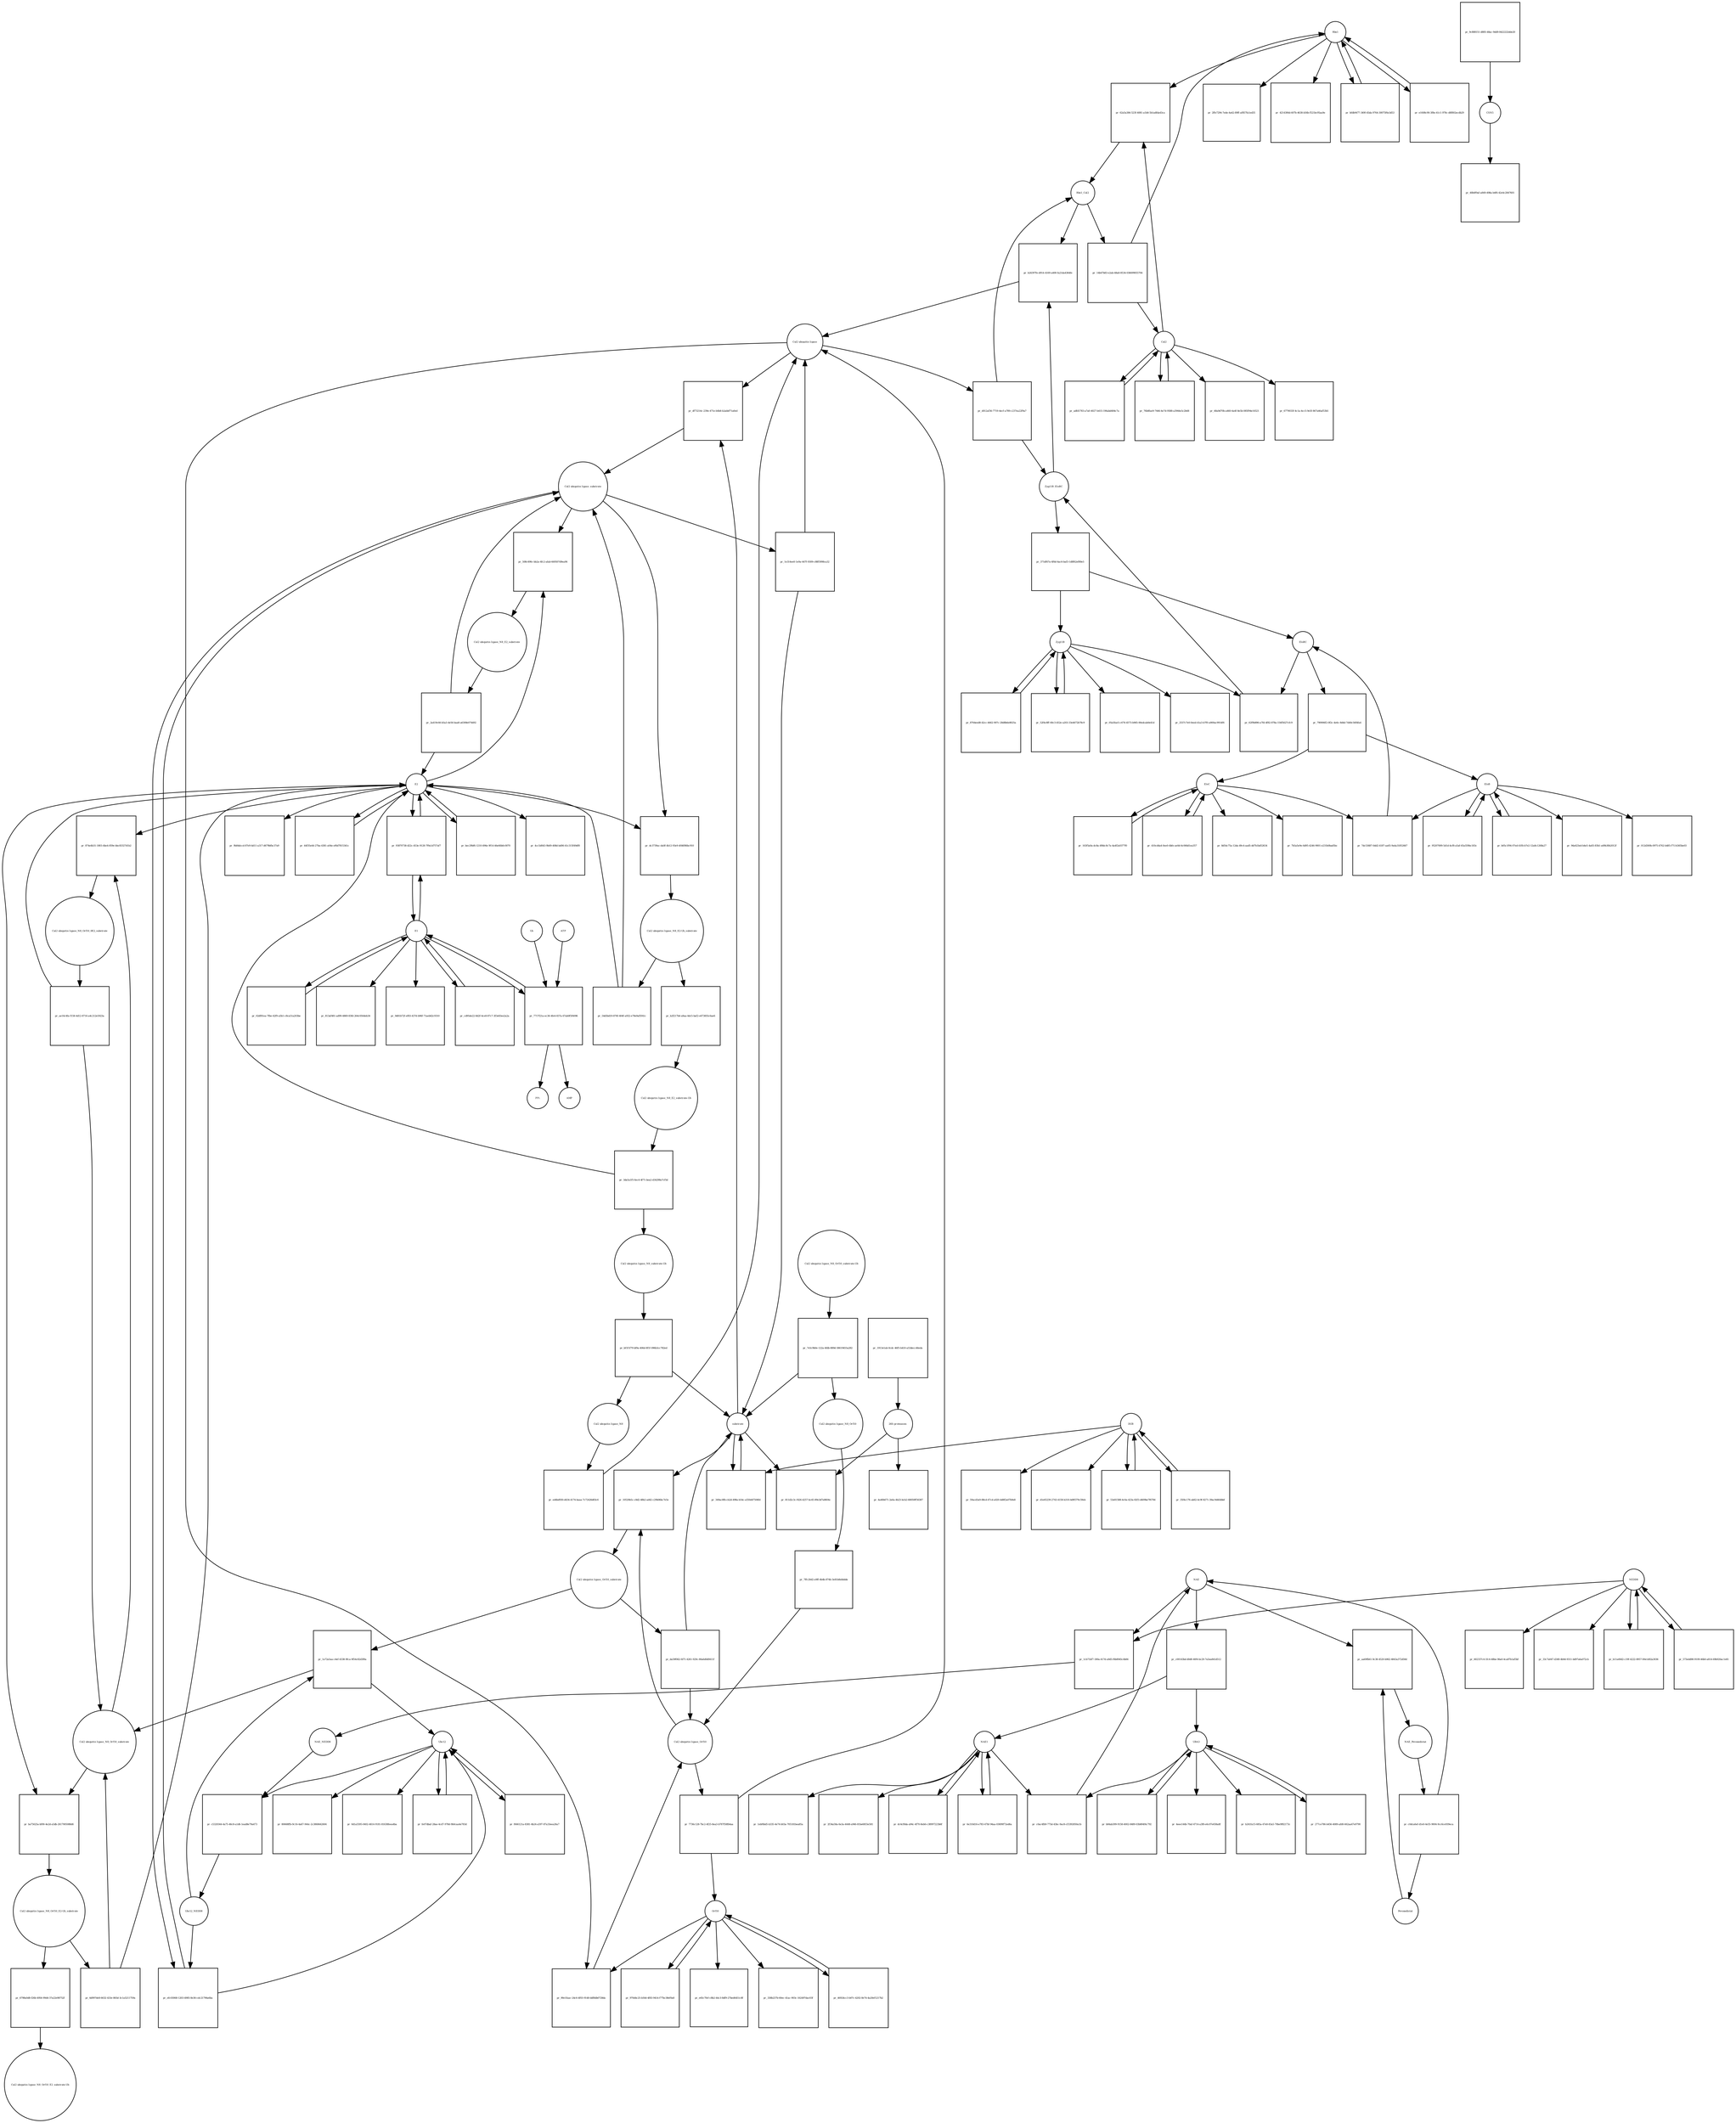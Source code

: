 strict digraph  {
Rbx1 [annotation="", bipartite=0, cls=macromolecule, fontsize=4, label=Rbx1, shape=circle];
"pr_62a5a384-523f-4081-a1b8-5b1adfda43ca" [annotation="", bipartite=1, cls=process, fontsize=4, label="pr_62a5a384-523f-4081-a1b8-5b1adfda43ca", shape=square];
Cul2 [annotation="", bipartite=0, cls=macromolecule, fontsize=4, label=Cul2, shape=circle];
Rbx1_Cul2 [annotation="", bipartite=0, cls=complex, fontsize=4, label=Rbx1_Cul2, shape=circle];
"Cul2 ubiquitin ligase_N8_Orf10_substrate" [annotation="", bipartite=0, cls=complex, fontsize=4, label="Cul2 ubiquitin ligase_N8_Orf10_substrate", shape=circle];
"pr_874e4b31-1803-4be4-859e-bbc83327d1b2" [annotation="", bipartite=1, cls=process, fontsize=4, label="pr_874e4b31-1803-4be4-859e-bbc83327d1b2", shape=square];
E2 [annotation="", bipartite=0, cls=macromolecule, fontsize=4, label=E2, shape=circle];
"Cul2 ubiquitin ligase_N8_Orf10_0E2_substrate" [annotation="", bipartite=0, cls=complex, fontsize=4, label="Cul2 ubiquitin ligase_N8_Orf10_0E2_substrate", shape=circle];
"Cul2 ubiquitin ligase_substrate" [annotation="", bipartite=0, cls=complex, fontsize=4, label="Cul2 ubiquitin ligase_substrate", shape=circle];
"pr_508c490c-bb2a-4fc2-afab-669507d9ea96" [annotation="", bipartite=1, cls=process, fontsize=4, label="pr_508c490c-bb2a-4fc2-afab-669507d9ea96", shape=square];
"Cul2 ubiquitin ligase_N8_E2_substrate" [annotation="", bipartite=0, cls=complex, fontsize=4, label="Cul2 ubiquitin ligase_N8_E2_substrate", shape=circle];
"Cul2 ubiquitin ligase_Orf10" [annotation="", bipartite=0, cls=complex, fontsize=4, label="Cul2 ubiquitin ligase_Orf10", shape=circle];
"pr_10520b5c-c8d2-48b2-ad42-c29b06bc7e5e" [annotation="", bipartite=1, cls=process, fontsize=4, label="pr_10520b5c-c8d2-48b2-ad42-c29b06bc7e5e", shape=square];
substrate [annotation="", bipartite=0, cls=macromolecule, fontsize=4, label=substrate, shape=circle];
"Cul2 ubiquitin ligase_Orf10_substrate" [annotation="", bipartite=0, cls=complex, fontsize=4, label="Cul2 ubiquitin ligase_Orf10_substrate", shape=circle];
"pr_1a72a5aa-c4ef-4338-9fca-9f54c82d3f8a" [annotation="", bipartite=1, cls=process, fontsize=4, label="pr_1a72a5aa-c4ef-4338-9fca-9f54c82d3f8a", shape=square];
Ubc12_NEDD8 [annotation="", bipartite=0, cls=complex, fontsize=4, label=Ubc12_NEDD8, shape=circle];
Ubc12 [annotation="", bipartite=0, cls=macromolecule, fontsize=4, label=Ubc12, shape=circle];
"pr_df73214c-239e-471e-b4b8-b2abbf71a0ed" [annotation="", bipartite=1, cls=process, fontsize=4, label="pr_df73214c-239e-471e-b4b8-b2abbf71a0ed", shape=square];
"Cul2 ubiquitin ligase" [annotation="", bipartite=0, cls=complex, fontsize=4, label="Cul2 ubiquitin ligase", shape=circle];
"pr_efc03068-1203-4985-8e36-cdc21796a6ba" [annotation="", bipartite=1, cls=process, fontsize=4, label="pr_efc03068-1203-4985-8e36-cdc21796a6ba", shape=square];
EloB [annotation="", bipartite=0, cls=macromolecule, fontsize=4, label=EloB, shape=circle];
"pr_7dc53687-0dd2-4187-aa65-9a4a31852667" [annotation="", bipartite=1, cls=process, fontsize=4, label="pr_7dc53687-0dd2-4187-aa65-9a4a31852667", shape=square];
EloC [annotation="", bipartite=0, cls=macromolecule, fontsize=4, label=EloC, shape=circle];
EloBC [annotation="", bipartite=0, cls=complex, fontsize=4, label=EloBC, shape=circle];
"pr_62f9b896-a7fd-4f82-878a-156f5627cfc9" [annotation="", bipartite=1, cls=process, fontsize=4, label="pr_62f9b896-a7fd-4f82-878a-156f5627cfc9", shape=square];
Zyg11B [annotation="", bipartite=0, cls=macromolecule, fontsize=4, label=Zyg11B, shape=circle];
Zyg11B_EloBC [annotation="", bipartite=0, cls=complex, fontsize=4, label=Zyg11B_EloBC, shape=circle];
"pr_b24397fe-d914-4169-a400-fa21da4364fe" [annotation="", bipartite=1, cls=process, fontsize=4, label="pr_b24397fe-d914-4169-a400-fa21da4364fe", shape=square];
NAE1 [annotation="", bipartite=0, cls=macromolecule, fontsize=4, label=NAE1, shape=circle];
"pr_c0ac4fb9-775d-43bc-9ac8-cf3392850a1b" [annotation="", bipartite=1, cls=process, fontsize=4, label="pr_c0ac4fb9-775d-43bc-9ac8-cf3392850a1b", shape=square];
UBA3 [annotation="", bipartite=0, cls=macromolecule, fontsize=4, label=UBA3, shape=circle];
NAE [annotation="", bipartite=0, cls=complex, fontsize=4, label=NAE, shape=circle];
"pr_aa69fb61-9c38-4520-b962-4843a372d58d" [annotation="", bipartite=1, cls=process, fontsize=4, label="pr_aa69fb61-9c38-4520-b962-4843a372d58d", shape=square];
Pevonedistat [annotation="", bipartite=0, cls="simple chemical", fontsize=4, label=Pevonedistat, shape=circle];
NAE_Pevonedistat [annotation="", bipartite=0, cls=complex, fontsize=4, label=NAE_Pevonedistat, shape=circle];
NEDD8 [annotation="", bipartite=0, cls=macromolecule, fontsize=4, label=NEDD8, shape=circle];
"pr_1cb71bf7-180a-417d-a9d5-f6b8945c4b84" [annotation="", bipartite=1, cls=process, fontsize=4, label="pr_1cb71bf7-180a-417d-a9d5-f6b8945c4b84", shape=square];
NAE_NEDD8 [annotation="", bipartite=0, cls=complex, fontsize=4, label=NAE_NEDD8, shape=circle];
"pr_90e1faac-24c6-4f03-9148-ddf8db0728da" [annotation="", bipartite=1, cls=process, fontsize=4, label="pr_90e1faac-24c6-4f03-9148-ddf8db0728da", shape=square];
Orf10 [annotation="", bipartite=0, cls=macromolecule, fontsize=4, label=Orf10, shape=circle];
"pr_c5320344-4a75-46c8-a1d6-1ead8e79a473" [annotation="", bipartite=1, cls=process, fontsize=4, label="pr_c5320344-4a75-46c8-a1d6-1ead8e79a473", shape=square];
"26S-proteasom" [annotation="", bipartite=0, cls=complex, fontsize=4, label="26S-proteasom", shape=circle];
"pr_4a40b671-2a6a-4b23-bcb2-68050ff56387" [annotation="", bipartite=1, cls=process, fontsize=4, label="pr_4a40b671-2a6a-4b23-bcb2-68050ff56387", shape=square];
CSN5 [annotation="", bipartite=0, cls=complex, fontsize=4, label=CSN5, shape=circle];
"pr_48b0f9af-a849-498a-b4f6-42e4c2847601" [annotation="", bipartite=1, cls=process, fontsize=4, label="pr_48b0f9af-a849-498a-b4f6-42e4c2847601", shape=square];
"pr_48a9d70b-a460-4a4f-8e5b-085f94e16521" [annotation="", bipartite=1, cls=process, fontsize=4, label="pr_48a9d70b-a460-4a4f-8e5b-085f94e16521", shape=square];
"pr_6779033f-4c1a-4cc5-9e5f-867a46af53b5" [annotation="", bipartite=1, cls=process, fontsize=4, label="pr_6779033f-4c1a-4cc5-9e5f-867a46af53b5", shape=square];
DUB [annotation="", bipartite=0, cls=macromolecule, fontsize=4, label=DUB, shape=circle];
"pr_59acd3a9-88cd-47cd-a020-4d8f2a07b9e8" [annotation="", bipartite=1, cls=process, fontsize=4, label="pr_59acd3a9-88cd-47cd-a020-4d8f2a07b9e8", shape=square];
"pr_d1e65239-2743-4158-b310-4d9f379c59eb" [annotation="", bipartite=1, cls=process, fontsize=4, label="pr_d1e65239-2743-4158-b310-4d9f379c59eb", shape=square];
E1 [annotation="", bipartite=0, cls=macromolecule, fontsize=4, label=E1, shape=circle];
"pr_813af481-ad99-4869-83fd-264c050deb34" [annotation="", bipartite=1, cls=process, fontsize=4, label="pr_813af481-ad99-4869-83fd-264c050deb34", shape=square];
"pr_9d81b72f-ef83-437d-b96f-71aeb62c9310" [annotation="", bipartite=1, cls=process, fontsize=4, label="pr_9d81b72f-ef83-437d-b96f-71aeb62c9310", shape=square];
"pr_4cc5d043-9b69-408d-bd06-41c315f49df8" [annotation="", bipartite=1, cls=process, fontsize=4, label="pr_4cc5d043-9b69-408d-bd06-41c315f49df8", shape=square];
"pr_9b84dccd-87e9-4d11-a317-d679bfbc37a9" [annotation="", bipartite=1, cls=process, fontsize=4, label="pr_9b84dccd-87e9-4d11-a317-d679bfbc37a9", shape=square];
"pr_94a623ed-b4e5-4a83-83b1-a49b30b2012f" [annotation="", bipartite=1, cls=process, fontsize=4, label="pr_94a623ed-b4e5-4a83-83b1-a49b30b2012f", shape=square];
"pr_012d300b-0975-4762-b485-f7114365be03" [annotation="", bipartite=1, cls=process, fontsize=4, label="pr_012d300b-0975-4762-b485-f7114365be03", shape=square];
"pr_8d54c75a-12da-49c4-aad5-dd7b1bd52634" [annotation="", bipartite=1, cls=process, fontsize=4, label="pr_8d54c75a-12da-49c4-aad5-dd7b1bd52634", shape=square];
"pr_7b5a5e9e-6d95-4246-9001-e231b0bad5bc" [annotation="", bipartite=1, cls=process, fontsize=4, label="pr_7b5a5e9e-6d95-4246-9001-e231b0bad5bc", shape=square];
"pr_1ebf6bd5-b335-4e74-b03a-705181bea85a" [annotation="", bipartite=1, cls=process, fontsize=4, label="pr_1ebf6bd5-b335-4e74-b03a-705181bea85a", shape=square];
"pr_2f34a58a-6e3a-4448-a946-81be6855e581" [annotation="", bipartite=1, cls=process, fontsize=4, label="pr_2f34a58a-6e3a-4448-a946-81be6855e581", shape=square];
"pr_602337c4-1fc4-48be-96a0-4ca87b1af5bf" [annotation="", bipartite=1, cls=process, fontsize=4, label="pr_602337c4-1fc4-48be-96a0-4ca87b1af5bf", shape=square];
"pr_33c7a047-d349-4b9d-9311-bd97a6a072cb" [annotation="", bipartite=1, cls=process, fontsize=4, label="pr_33c7a047-d349-4b9d-9311-bd97a6a072cb", shape=square];
"pr_e65c7fef-c8b2-44c3-8df9-27bed6451c8f" [annotation="", bipartite=1, cls=process, fontsize=4, label="pr_e65c7fef-c8b2-44c3-8df9-27bed6451c8f", shape=square];
"pr_338b237b-60ec-41ac-903c-162497dac03f" [annotation="", bipartite=1, cls=process, fontsize=4, label="pr_338b237b-60ec-41ac-903c-162497dac03f", shape=square];
"pr_2ffe7294-7ede-4a42-89ff-af857fa1ed35" [annotation="", bipartite=1, cls=process, fontsize=4, label="pr_2ffe7294-7ede-4a42-89ff-af857fa1ed35", shape=square];
"pr_4214306d-607b-4638-b56b-f521bc95aa9e" [annotation="", bipartite=1, cls=process, fontsize=4, label="pr_4214306d-607b-4638-b56b-f521bc95aa9e", shape=square];
"pr_4eee144b-70af-4714-a3f8-e6c07e658a8f" [annotation="", bipartite=1, cls=process, fontsize=4, label="pr_4eee144b-70af-4714-a3f8-e6c07e658a8f", shape=square];
"pr_b241fa15-685a-47e8-83a5-70be9f82173c" [annotation="", bipartite=1, cls=process, fontsize=4, label="pr_b241fa15-685a-47e8-83a5-70be9f82173c", shape=square];
"pr_80668ffb-9c16-4a67-944c-2c3868442604" [annotation="", bipartite=1, cls=process, fontsize=4, label="pr_80668ffb-9c16-4a67-944c-2c3868442604", shape=square];
"pr_0d1a5595-0402-4614-9181-81638feea4ba" [annotation="", bipartite=1, cls=process, fontsize=4, label="pr_0d1a5595-0402-4614-9181-81638feea4ba", shape=square];
"pr_05a5fae5-c674-4573-b965-00edcab0e41d" [annotation="", bipartite=1, cls=process, fontsize=4, label="pr_05a5fae5-c674-4573-b965-00edcab0e41d", shape=square];
"pr_2537c7e0-0eed-41a3-b7f0-a900ac9914f6" [annotation="", bipartite=1, cls=process, fontsize=4, label="pr_2537c7e0-0eed-41a3-b7f0-a900ac9914f6", shape=square];
"pr_811d2c3c-f426-4257-bc45-89e3d7a8604c" [annotation="", bipartite=1, cls=process, fontsize=4, label="pr_811d2c3c-f426-4257-bc45-89e3d7a8604c", shape=square];
"Cul2 ubiquitin ligase_N8_Orf10_E2-Ub_substrate" [annotation="", bipartite=0, cls=complex, fontsize=4, label="Cul2 ubiquitin ligase_N8_Orf10_E2-Ub_substrate", shape=circle];
"pr_6d997de8-6632-433e-865d-3c1a5211759a" [annotation="", bipartite=1, cls=process, fontsize=4, label="pr_6d997de8-6632-433e-865d-3c1a5211759a", shape=square];
"Cul2 ubiquitin ligase_N8_E2-Ub_substrate" [annotation="", bipartite=0, cls=complex, fontsize=4, label="Cul2 ubiquitin ligase_N8_E2-Ub_substrate", shape=circle];
"pr_54d5bd19-876f-404f-a932-e78e9af5f41c" [annotation="", bipartite=1, cls=process, fontsize=4, label="pr_54d5bd19-876f-404f-a932-e78e9af5f41c", shape=square];
"pr_349ac8fb-cb2d-498a-b54c-a550d47506fd" [annotation="", bipartite=1, cls=process, fontsize=4, label="pr_349ac8fb-cb2d-498a-b54c-a550d47506fd", shape=square];
"pr_14b47b83-e2ab-48a8-8534-036699055704" [annotation="", bipartite=1, cls=process, fontsize=4, label="pr_14b47b83-e2ab-48a8-8534-036699055704", shape=square];
"pr_ae16c4fa-f158-4d12-8716-a4c212e5923a" [annotation="", bipartite=1, cls=process, fontsize=4, label="pr_ae16c4fa-f158-4d12-8716-a4c212e5923a", shape=square];
"pr_2a419c66-b5a3-4e56-baa8-a6308e074492" [annotation="", bipartite=1, cls=process, fontsize=4, label="pr_2a419c66-b5a3-4e56-baa8-a6308e074492", shape=square];
"Cul2 ubiquitin ligase_N8_E2_substrate-Ub" [annotation="", bipartite=0, cls=complex, fontsize=4, label="Cul2 ubiquitin ligase_N8_E2_substrate-Ub", shape=circle];
"pr_3da5a1f5-6ec4-4f71-bea2-d34298a7cf5d" [annotation="", bipartite=1, cls=process, fontsize=4, label="pr_3da5a1f5-6ec4-4f71-bea2-d34298a7cf5d", shape=square];
"Cul2 ubiquitin ligase_N8_substrate-Ub" [annotation="", bipartite=0, cls=complex, fontsize=4, label="Cul2 ubiquitin ligase_N8_substrate-Ub", shape=circle];
"pr_d012af36-7719-4ecf-a789-c237ea22f9a7" [annotation="", bipartite=1, cls=process, fontsize=4, label="pr_d012af36-7719-4ecf-a789-c237ea22f9a7", shape=square];
"Cul2 ubiquitin ligase_N8" [annotation="", bipartite=0, cls=complex, fontsize=4, label="Cul2 ubiquitin ligase_N8", shape=circle];
"pr_ed4bd930-d434-4174-baaa-7c72426d83c6" [annotation="", bipartite=1, cls=process, fontsize=4, label="pr_ed4bd930-d434-4174-baaa-7c72426d83c6", shape=square];
"pr_7736c128-7bc2-4f25-8ea3-b787f58fb4aa" [annotation="", bipartite=1, cls=process, fontsize=4, label="pr_7736c128-7bc2-4f25-8ea3-b787f58fb4aa", shape=square];
"Cul2 ubiquitin ligase_N8_Orf10" [annotation="", bipartite=0, cls=complex, fontsize=4, label="Cul2 ubiquitin ligase_N8_Orf10", shape=circle];
"pr_7ffc20d2-e9ff-4b4b-874b-3e81b8ebbdde" [annotation="", bipartite=1, cls=process, fontsize=4, label="pr_7ffc20d2-e9ff-4b4b-874b-3e81b8ebbdde", shape=square];
"pr_da59f062-fd71-4261-929c-80a6d0d9411f" [annotation="", bipartite=1, cls=process, fontsize=4, label="pr_da59f062-fd71-4261-929c-80a6d0d9411f", shape=square];
"Cul2 ubiquitin ligase_N8_Orf10_substrate-Ub" [annotation="", bipartite=0, cls=complex, fontsize=4, label="Cul2 ubiquitin ligase_N8_Orf10_substrate-Ub", shape=circle];
"pr_7e5c9b0e-122a-4fdb-889d-58619455a282" [annotation="", bipartite=1, cls=process, fontsize=4, label="pr_7e5c9b0e-122a-4fdb-889d-58619455a282", shape=square];
"pr_1e314ee0-1e9a-447f-9309-c88f5998ca32" [annotation="", bipartite=1, cls=process, fontsize=4, label="pr_1e314ee0-1e9a-447f-9309-c88f5998ca32", shape=square];
"pr_bf1f1f79-bf9a-406d-8f1f-096b3cc782ed" [annotation="", bipartite=1, cls=process, fontsize=4, label="pr_bf1f1f79-bf9a-406d-8f1f-096b3cc782ed", shape=square];
"pr_790906f2-0f2c-4e6c-8d4d-7d40c56f4fa4" [annotation="", bipartite=1, cls=process, fontsize=4, label="pr_790906f2-0f2c-4e6c-8d4d-7d40c56f4fa4", shape=square];
"pr_371df67a-4f6d-4ac6-baf3-1d8f62ef80e5" [annotation="", bipartite=1, cls=process, fontsize=4, label="pr_371df67a-4f6d-4ac6-baf3-1d8f62ef80e5", shape=square];
"pr_c00143bd-d0d0-40f4-bc29-7a5ea841d512" [annotation="", bipartite=1, cls=process, fontsize=4, label="pr_c00143bd-d0d0-40f4-bc29-7a5ea841d512", shape=square];
"pr_c0dca6ef-d1e0-4e55-9004-9cc6ce939eca" [annotation="", bipartite=1, cls=process, fontsize=4, label="pr_c0dca6ef-d1e0-4e55-9004-9cc6ce939eca", shape=square];
"pr_1913e1ab-0cdc-46f5-b410-a53decc46eda" [annotation="", bipartite=1, cls=process, fontsize=4, label="pr_1913e1ab-0cdc-46f5-b410-a53decc46eda", shape=square];
"pr_9c888151-d885-48ac-9dd9-8422222dde20" [annotation="", bipartite=1, cls=process, fontsize=4, label="pr_9c888151-d885-48ac-9dd9-8422222dde20", shape=square];
"pr_adfd1783-a7a0-4027-b415-196abd484c7a" [annotation="", bipartite=1, cls=process, fontsize=4, label="pr_adfd1783-a7a0-4027-b415-196abd484c7a", shape=square];
"pr_53e81588-4c6a-423a-82f3-d409be7f6784" [annotation="", bipartite=1, cls=process, fontsize=4, label="pr_53e81588-4c6a-423a-82f3-d409be7f6784", shape=square];
"pr_cd95de22-8d2f-4ce8-87c7-3f3e83ee2a2a" [annotation="", bipartite=1, cls=process, fontsize=4, label="pr_cd95de22-8d2f-4ce8-87c7-3f3e83ee2a2a", shape=square];
"pr_44f35e44-27ba-4381-a04e-ef6d7815341c" [annotation="", bipartite=1, cls=process, fontsize=4, label="pr_44f35e44-27ba-4381-a04e-ef6d7815341c", shape=square];
"pr_95207009-5d1d-4cf8-a5af-65a559bc183c" [annotation="", bipartite=1, cls=process, fontsize=4, label="pr_95207009-5d1d-4cf8-a5af-65a559bc183c", shape=square];
"pr_163f5a0a-dc8a-49bb-8c7a-4a4f2a0377f0" [annotation="", bipartite=1, cls=process, fontsize=4, label="pr_163f5a0a-dc8a-49bb-8c7a-4a4f2a0377f0", shape=square];
"pr_dc4cf8da-a94c-4f70-8eb6-c38997223b6f" [annotation="", bipartite=1, cls=process, fontsize=4, label="pr_dc4cf8da-a94c-4f70-8eb6-c38997223b6f", shape=square];
"pr_b11a49d2-c19f-4222-8957-00e1d02a3036" [annotation="", bipartite=1, cls=process, fontsize=4, label="pr_b11a49d2-c19f-4222-8957-00e1d02a3036", shape=square];
"pr_46924cc3-b07c-4202-8e74-4a20ef1217b2" [annotation="", bipartite=1, cls=process, fontsize=4, label="pr_46924cc3-b07c-4202-8e74-4a20ef1217b2", shape=square];
"pr_bfdb9477-349f-45da-9764-30075f6e3d53" [annotation="", bipartite=1, cls=process, fontsize=4, label="pr_bfdb9477-349f-45da-9764-30075f6e3d53", shape=square];
"pr_277ce786-b456-4089-afd0-662aa47e9790" [annotation="", bipartite=1, cls=process, fontsize=4, label="pr_277ce786-b456-4089-afd0-662aa47e9790", shape=square];
"pr_fe07dbaf-28ae-4cd7-978d-9b0caa4e783d" [annotation="", bipartite=1, cls=process, fontsize=4, label="pr_fe07dbaf-28ae-4cd7-978d-9b0caa4e783d", shape=square];
"pr_8764eed8-42cc-4662-907c-28d8b6e8025a" [annotation="", bipartite=1, cls=process, fontsize=4, label="pr_8764eed8-42cc-4662-907c-28d8b6e8025a", shape=square];
"pr_76b8fae9-7446-4e7d-9588-a3944e5c2b68" [annotation="", bipartite=1, cls=process, fontsize=4, label="pr_76b8fae9-7446-4e7d-9588-a3944e5c2b68", shape=square];
"pr_35f4c176-ab62-4c9f-8271-39ac9d40dbbf" [annotation="", bipartite=1, cls=process, fontsize=4, label="pr_35f4c176-ab62-4c9f-8271-39ac9d40dbbf", shape=square];
"pr_02df81ea-7fbe-42f9-a5b1-c8ca51a203be" [annotation="", bipartite=1, cls=process, fontsize=4, label="pr_02df81ea-7fbe-42f9-a5b1-c8ca51a203be", shape=square];
"pr_bec29bf6-1210-496e-9f14-46e66b0c0070" [annotation="", bipartite=1, cls=process, fontsize=4, label="pr_bec29bf6-1210-496e-9f14-46e66b0c0070", shape=square];
"pr_b05c1f94-07ed-41fb-b7e2-12a8c1268a27" [annotation="", bipartite=1, cls=process, fontsize=4, label="pr_b05c1f94-07ed-41fb-b7e2-12a8c1268a27", shape=square];
"pr_410cd4a4-0ee0-4bfe-ae0d-6c066d1ea357" [annotation="", bipartite=1, cls=process, fontsize=4, label="pr_410cd4a4-0ee0-4bfe-ae0d-6c066d1ea357", shape=square];
"pr_6e310d16-e783-47bf-94aa-03699f72ed6a" [annotation="", bipartite=1, cls=process, fontsize=4, label="pr_6e310d16-e783-47bf-94aa-03699f72ed6a", shape=square];
"pr_573edd98-9109-46b0-a814-69b920ac1e81" [annotation="", bipartite=1, cls=process, fontsize=4, label="pr_573edd98-9109-46b0-a814-69b920ac1e81", shape=square];
"pr_970d4c25-b50d-4f83-9414-f77bc38ef0a8" [annotation="", bipartite=1, cls=process, fontsize=4, label="pr_970d4c25-b50d-4f83-9414-f77bc38ef0a8", shape=square];
"pr_e1608c90-3f8e-41c1-978c-d8f802ecdb29" [annotation="", bipartite=1, cls=process, fontsize=4, label="pr_e1608c90-3f8e-41c1-978c-d8f802ecdb29", shape=square];
"pr_b84ab399-9158-4002-8489-03b804f4c792" [annotation="", bipartite=1, cls=process, fontsize=4, label="pr_b84ab399-9158-4002-8489-03b804f4c792", shape=square];
"pr_f666121a-8381-4b24-a597-87a33eea26a7" [annotation="", bipartite=1, cls=process, fontsize=4, label="pr_f666121a-8381-4b24-a597-87a33eea26a7", shape=square];
"pr_52f4c8ff-60c3-452e-a203-33e4672b78c9" [annotation="", bipartite=1, cls=process, fontsize=4, label="pr_52f4c8ff-60c3-452e-a203-33e4672b78c9", shape=square];
"pr_7717f21a-ec36-4fe4-837a-67ab0f5f4096" [annotation="", bipartite=1, cls=process, fontsize=4, label="pr_7717f21a-ec36-4fe4-837a-67ab0f5f4096", shape=square];
Ub [annotation="", bipartite=0, cls="simple chemical", fontsize=4, label=Ub, shape=circle];
ATP [annotation="", bipartite=0, cls="simple chemical", fontsize=4, label=ATP, shape=circle];
AMP [annotation="", bipartite=0, cls="simple chemical", fontsize=4, label=AMP, shape=circle];
PPi [annotation="", bipartite=0, cls="simple chemical", fontsize=4, label=PPi, shape=circle];
"pr_93870738-d22c-453e-9128-7f9a1d757af7" [annotation="", bipartite=1, cls=process, fontsize=4, label="pr_93870738-d22c-453e-9128-7f9a1d757af7", shape=square];
"pr_ba75625a-bf00-4e2d-a5db-2617005088d6" [annotation="", bipartite=1, cls=process, fontsize=4, label="pr_ba75625a-bf00-4e2d-a5db-2617005088d6", shape=square];
"pr_dc3739ac-da0f-4b12-93e9-4f46f86bc910" [annotation="", bipartite=1, cls=process, fontsize=4, label="pr_dc3739ac-da0f-4b12-93e9-4f46f86bc910", shape=square];
"pr_b2f217b4-a9aa-4dc5-baf2-e673855c6ae6" [annotation="", bipartite=1, cls=process, fontsize=4, label="pr_b2f217b4-a9aa-4dc5-baf2-e673855c6ae6", shape=square];
"pr_6798a0d8-f26b-4956-99d4-37a22e98752f" [annotation="", bipartite=1, cls=process, fontsize=4, label="pr_6798a0d8-f26b-4956-99d4-37a22e98752f", shape=square];
"Cul2 ubiquitin ligase_N8_Orf10_E2_substrate-Ub" [annotation="", bipartite=0, cls=complex, fontsize=4, label="Cul2 ubiquitin ligase_N8_Orf10_E2_substrate-Ub", shape=circle];
Rbx1 -> "pr_62a5a384-523f-4081-a1b8-5b1adfda43ca"  [annotation="", interaction_type=consumption];
Rbx1 -> "pr_2ffe7294-7ede-4a42-89ff-af857fa1ed35"  [annotation="", interaction_type=consumption];
Rbx1 -> "pr_4214306d-607b-4638-b56b-f521bc95aa9e"  [annotation="", interaction_type=consumption];
Rbx1 -> "pr_bfdb9477-349f-45da-9764-30075f6e3d53"  [annotation="", interaction_type=consumption];
Rbx1 -> "pr_e1608c90-3f8e-41c1-978c-d8f802ecdb29"  [annotation="", interaction_type=consumption];
"pr_62a5a384-523f-4081-a1b8-5b1adfda43ca" -> Rbx1_Cul2  [annotation="", interaction_type=production];
Cul2 -> "pr_62a5a384-523f-4081-a1b8-5b1adfda43ca"  [annotation="", interaction_type=consumption];
Cul2 -> "pr_48a9d70b-a460-4a4f-8e5b-085f94e16521"  [annotation="", interaction_type=consumption];
Cul2 -> "pr_6779033f-4c1a-4cc5-9e5f-867a46af53b5"  [annotation="", interaction_type=consumption];
Cul2 -> "pr_adfd1783-a7a0-4027-b415-196abd484c7a"  [annotation="", interaction_type=consumption];
Cul2 -> "pr_76b8fae9-7446-4e7d-9588-a3944e5c2b68"  [annotation="", interaction_type=consumption];
Rbx1_Cul2 -> "pr_b24397fe-d914-4169-a400-fa21da4364fe"  [annotation="", interaction_type=consumption];
Rbx1_Cul2 -> "pr_14b47b83-e2ab-48a8-8534-036699055704"  [annotation="", interaction_type=consumption];
"Cul2 ubiquitin ligase_N8_Orf10_substrate" -> "pr_874e4b31-1803-4be4-859e-bbc83327d1b2"  [annotation="", interaction_type=consumption];
"Cul2 ubiquitin ligase_N8_Orf10_substrate" -> "pr_ba75625a-bf00-4e2d-a5db-2617005088d6"  [annotation="", interaction_type=consumption];
"pr_874e4b31-1803-4be4-859e-bbc83327d1b2" -> "Cul2 ubiquitin ligase_N8_Orf10_0E2_substrate"  [annotation="", interaction_type=production];
E2 -> "pr_874e4b31-1803-4be4-859e-bbc83327d1b2"  [annotation="", interaction_type=consumption];
E2 -> "pr_508c490c-bb2a-4fc2-afab-669507d9ea96"  [annotation="", interaction_type=consumption];
E2 -> "pr_4cc5d043-9b69-408d-bd06-41c315f49df8"  [annotation="", interaction_type=consumption];
E2 -> "pr_9b84dccd-87e9-4d11-a317-d679bfbc37a9"  [annotation="", interaction_type=consumption];
E2 -> "pr_44f35e44-27ba-4381-a04e-ef6d7815341c"  [annotation="", interaction_type=consumption];
E2 -> "pr_bec29bf6-1210-496e-9f14-46e66b0c0070"  [annotation="", interaction_type=consumption];
E2 -> "pr_93870738-d22c-453e-9128-7f9a1d757af7"  [annotation="", interaction_type=consumption];
E2 -> "pr_ba75625a-bf00-4e2d-a5db-2617005088d6"  [annotation="", interaction_type=consumption];
E2 -> "pr_dc3739ac-da0f-4b12-93e9-4f46f86bc910"  [annotation="", interaction_type=consumption];
"Cul2 ubiquitin ligase_N8_Orf10_0E2_substrate" -> "pr_ae16c4fa-f158-4d12-8716-a4c212e5923a"  [annotation="", interaction_type=consumption];
"Cul2 ubiquitin ligase_substrate" -> "pr_508c490c-bb2a-4fc2-afab-669507d9ea96"  [annotation="", interaction_type=consumption];
"Cul2 ubiquitin ligase_substrate" -> "pr_efc03068-1203-4985-8e36-cdc21796a6ba"  [annotation="", interaction_type=consumption];
"Cul2 ubiquitin ligase_substrate" -> "pr_1e314ee0-1e9a-447f-9309-c88f5998ca32"  [annotation="", interaction_type=consumption];
"Cul2 ubiquitin ligase_substrate" -> "pr_dc3739ac-da0f-4b12-93e9-4f46f86bc910"  [annotation="", interaction_type=consumption];
"pr_508c490c-bb2a-4fc2-afab-669507d9ea96" -> "Cul2 ubiquitin ligase_N8_E2_substrate"  [annotation="", interaction_type=production];
"Cul2 ubiquitin ligase_N8_E2_substrate" -> "pr_2a419c66-b5a3-4e56-baa8-a6308e074492"  [annotation="", interaction_type=consumption];
"Cul2 ubiquitin ligase_Orf10" -> "pr_10520b5c-c8d2-48b2-ad42-c29b06bc7e5e"  [annotation="", interaction_type=consumption];
"Cul2 ubiquitin ligase_Orf10" -> "pr_7736c128-7bc2-4f25-8ea3-b787f58fb4aa"  [annotation="", interaction_type=consumption];
"pr_10520b5c-c8d2-48b2-ad42-c29b06bc7e5e" -> "Cul2 ubiquitin ligase_Orf10_substrate"  [annotation="", interaction_type=production];
substrate -> "pr_10520b5c-c8d2-48b2-ad42-c29b06bc7e5e"  [annotation="", interaction_type=consumption];
substrate -> "pr_df73214c-239e-471e-b4b8-b2abbf71a0ed"  [annotation="", interaction_type=consumption];
substrate -> "pr_811d2c3c-f426-4257-bc45-89e3d7a8604c"  [annotation="", interaction_type=consumption];
substrate -> "pr_349ac8fb-cb2d-498a-b54c-a550d47506fd"  [annotation="", interaction_type=consumption];
"Cul2 ubiquitin ligase_Orf10_substrate" -> "pr_1a72a5aa-c4ef-4338-9fca-9f54c82d3f8a"  [annotation="", interaction_type=consumption];
"Cul2 ubiquitin ligase_Orf10_substrate" -> "pr_da59f062-fd71-4261-929c-80a6d0d9411f"  [annotation="", interaction_type=consumption];
"pr_1a72a5aa-c4ef-4338-9fca-9f54c82d3f8a" -> "Cul2 ubiquitin ligase_N8_Orf10_substrate"  [annotation="", interaction_type=production];
"pr_1a72a5aa-c4ef-4338-9fca-9f54c82d3f8a" -> Ubc12  [annotation="", interaction_type=production];
Ubc12_NEDD8 -> "pr_1a72a5aa-c4ef-4338-9fca-9f54c82d3f8a"  [annotation="", interaction_type=consumption];
Ubc12_NEDD8 -> "pr_efc03068-1203-4985-8e36-cdc21796a6ba"  [annotation="", interaction_type=consumption];
Ubc12 -> "pr_c5320344-4a75-46c8-a1d6-1ead8e79a473"  [annotation="", interaction_type=consumption];
Ubc12 -> "pr_80668ffb-9c16-4a67-944c-2c3868442604"  [annotation="", interaction_type=consumption];
Ubc12 -> "pr_0d1a5595-0402-4614-9181-81638feea4ba"  [annotation="", interaction_type=consumption];
Ubc12 -> "pr_fe07dbaf-28ae-4cd7-978d-9b0caa4e783d"  [annotation="", interaction_type=consumption];
Ubc12 -> "pr_f666121a-8381-4b24-a597-87a33eea26a7"  [annotation="", interaction_type=consumption];
"pr_df73214c-239e-471e-b4b8-b2abbf71a0ed" -> "Cul2 ubiquitin ligase_substrate"  [annotation="", interaction_type=production];
"Cul2 ubiquitin ligase" -> "pr_df73214c-239e-471e-b4b8-b2abbf71a0ed"  [annotation="", interaction_type=consumption];
"Cul2 ubiquitin ligase" -> "pr_90e1faac-24c6-4f03-9148-ddf8db0728da"  [annotation="", interaction_type=consumption];
"Cul2 ubiquitin ligase" -> "pr_d012af36-7719-4ecf-a789-c237ea22f9a7"  [annotation="", interaction_type=consumption];
"pr_efc03068-1203-4985-8e36-cdc21796a6ba" -> "Cul2 ubiquitin ligase_substrate"  [annotation="", interaction_type=production];
"pr_efc03068-1203-4985-8e36-cdc21796a6ba" -> Ubc12  [annotation="", interaction_type=production];
EloB -> "pr_7dc53687-0dd2-4187-aa65-9a4a31852667"  [annotation="", interaction_type=consumption];
EloB -> "pr_94a623ed-b4e5-4a83-83b1-a49b30b2012f"  [annotation="", interaction_type=consumption];
EloB -> "pr_012d300b-0975-4762-b485-f7114365be03"  [annotation="", interaction_type=consumption];
EloB -> "pr_95207009-5d1d-4cf8-a5af-65a559bc183c"  [annotation="", interaction_type=consumption];
EloB -> "pr_b05c1f94-07ed-41fb-b7e2-12a8c1268a27"  [annotation="", interaction_type=consumption];
"pr_7dc53687-0dd2-4187-aa65-9a4a31852667" -> EloBC  [annotation="", interaction_type=production];
EloC -> "pr_7dc53687-0dd2-4187-aa65-9a4a31852667"  [annotation="", interaction_type=consumption];
EloC -> "pr_8d54c75a-12da-49c4-aad5-dd7b1bd52634"  [annotation="", interaction_type=consumption];
EloC -> "pr_7b5a5e9e-6d95-4246-9001-e231b0bad5bc"  [annotation="", interaction_type=consumption];
EloC -> "pr_163f5a0a-dc8a-49bb-8c7a-4a4f2a0377f0"  [annotation="", interaction_type=consumption];
EloC -> "pr_410cd4a4-0ee0-4bfe-ae0d-6c066d1ea357"  [annotation="", interaction_type=consumption];
EloBC -> "pr_62f9b896-a7fd-4f82-878a-156f5627cfc9"  [annotation="", interaction_type=consumption];
EloBC -> "pr_790906f2-0f2c-4e6c-8d4d-7d40c56f4fa4"  [annotation="", interaction_type=consumption];
"pr_62f9b896-a7fd-4f82-878a-156f5627cfc9" -> Zyg11B_EloBC  [annotation="", interaction_type=production];
Zyg11B -> "pr_62f9b896-a7fd-4f82-878a-156f5627cfc9"  [annotation="", interaction_type=consumption];
Zyg11B -> "pr_05a5fae5-c674-4573-b965-00edcab0e41d"  [annotation="", interaction_type=consumption];
Zyg11B -> "pr_2537c7e0-0eed-41a3-b7f0-a900ac9914f6"  [annotation="", interaction_type=consumption];
Zyg11B -> "pr_8764eed8-42cc-4662-907c-28d8b6e8025a"  [annotation="", interaction_type=consumption];
Zyg11B -> "pr_52f4c8ff-60c3-452e-a203-33e4672b78c9"  [annotation="", interaction_type=consumption];
Zyg11B_EloBC -> "pr_b24397fe-d914-4169-a400-fa21da4364fe"  [annotation="", interaction_type=consumption];
Zyg11B_EloBC -> "pr_371df67a-4f6d-4ac6-baf3-1d8f62ef80e5"  [annotation="", interaction_type=consumption];
"pr_b24397fe-d914-4169-a400-fa21da4364fe" -> "Cul2 ubiquitin ligase"  [annotation="", interaction_type=production];
NAE1 -> "pr_c0ac4fb9-775d-43bc-9ac8-cf3392850a1b"  [annotation="", interaction_type=consumption];
NAE1 -> "pr_1ebf6bd5-b335-4e74-b03a-705181bea85a"  [annotation="", interaction_type=consumption];
NAE1 -> "pr_2f34a58a-6e3a-4448-a946-81be6855e581"  [annotation="", interaction_type=consumption];
NAE1 -> "pr_dc4cf8da-a94c-4f70-8eb6-c38997223b6f"  [annotation="", interaction_type=consumption];
NAE1 -> "pr_6e310d16-e783-47bf-94aa-03699f72ed6a"  [annotation="", interaction_type=consumption];
"pr_c0ac4fb9-775d-43bc-9ac8-cf3392850a1b" -> NAE  [annotation="", interaction_type=production];
UBA3 -> "pr_c0ac4fb9-775d-43bc-9ac8-cf3392850a1b"  [annotation="", interaction_type=consumption];
UBA3 -> "pr_4eee144b-70af-4714-a3f8-e6c07e658a8f"  [annotation="", interaction_type=consumption];
UBA3 -> "pr_b241fa15-685a-47e8-83a5-70be9f82173c"  [annotation="", interaction_type=consumption];
UBA3 -> "pr_277ce786-b456-4089-afd0-662aa47e9790"  [annotation="", interaction_type=consumption];
UBA3 -> "pr_b84ab399-9158-4002-8489-03b804f4c792"  [annotation="", interaction_type=consumption];
NAE -> "pr_aa69fb61-9c38-4520-b962-4843a372d58d"  [annotation="", interaction_type=consumption];
NAE -> "pr_1cb71bf7-180a-417d-a9d5-f6b8945c4b84"  [annotation="", interaction_type=consumption];
NAE -> "pr_c00143bd-d0d0-40f4-bc29-7a5ea841d512"  [annotation="", interaction_type=consumption];
"pr_aa69fb61-9c38-4520-b962-4843a372d58d" -> NAE_Pevonedistat  [annotation="", interaction_type=production];
Pevonedistat -> "pr_aa69fb61-9c38-4520-b962-4843a372d58d"  [annotation="", interaction_type=consumption];
NAE_Pevonedistat -> "pr_c0dca6ef-d1e0-4e55-9004-9cc6ce939eca"  [annotation="", interaction_type=consumption];
NEDD8 -> "pr_1cb71bf7-180a-417d-a9d5-f6b8945c4b84"  [annotation="", interaction_type=consumption];
NEDD8 -> "pr_602337c4-1fc4-48be-96a0-4ca87b1af5bf"  [annotation="", interaction_type=consumption];
NEDD8 -> "pr_33c7a047-d349-4b9d-9311-bd97a6a072cb"  [annotation="", interaction_type=consumption];
NEDD8 -> "pr_b11a49d2-c19f-4222-8957-00e1d02a3036"  [annotation="", interaction_type=consumption];
NEDD8 -> "pr_573edd98-9109-46b0-a814-69b920ac1e81"  [annotation="", interaction_type=consumption];
"pr_1cb71bf7-180a-417d-a9d5-f6b8945c4b84" -> NAE_NEDD8  [annotation="", interaction_type=production];
NAE_NEDD8 -> "pr_c5320344-4a75-46c8-a1d6-1ead8e79a473"  [annotation="", interaction_type=consumption];
"pr_90e1faac-24c6-4f03-9148-ddf8db0728da" -> "Cul2 ubiquitin ligase_Orf10"  [annotation="", interaction_type=production];
Orf10 -> "pr_90e1faac-24c6-4f03-9148-ddf8db0728da"  [annotation="", interaction_type=consumption];
Orf10 -> "pr_e65c7fef-c8b2-44c3-8df9-27bed6451c8f"  [annotation="", interaction_type=consumption];
Orf10 -> "pr_338b237b-60ec-41ac-903c-162497dac03f"  [annotation="", interaction_type=consumption];
Orf10 -> "pr_46924cc3-b07c-4202-8e74-4a20ef1217b2"  [annotation="", interaction_type=consumption];
Orf10 -> "pr_970d4c25-b50d-4f83-9414-f77bc38ef0a8"  [annotation="", interaction_type=consumption];
"pr_c5320344-4a75-46c8-a1d6-1ead8e79a473" -> Ubc12_NEDD8  [annotation="", interaction_type=production];
"26S-proteasom" -> "pr_4a40b671-2a6a-4b23-bcb2-68050ff56387"  [annotation="", interaction_type=consumption];
"26S-proteasom" -> "pr_811d2c3c-f426-4257-bc45-89e3d7a8604c"  [annotation="", interaction_type=catalysis];
CSN5 -> "pr_48b0f9af-a849-498a-b4f6-42e4c2847601"  [annotation="", interaction_type=consumption];
DUB -> "pr_59acd3a9-88cd-47cd-a020-4d8f2a07b9e8"  [annotation="", interaction_type=consumption];
DUB -> "pr_d1e65239-2743-4158-b310-4d9f379c59eb"  [annotation="", interaction_type=consumption];
DUB -> "pr_349ac8fb-cb2d-498a-b54c-a550d47506fd"  [annotation="", interaction_type=catalysis];
DUB -> "pr_53e81588-4c6a-423a-82f3-d409be7f6784"  [annotation="", interaction_type=consumption];
DUB -> "pr_35f4c176-ab62-4c9f-8271-39ac9d40dbbf"  [annotation="", interaction_type=consumption];
E1 -> "pr_813af481-ad99-4869-83fd-264c050deb34"  [annotation="", interaction_type=consumption];
E1 -> "pr_9d81b72f-ef83-437d-b96f-71aeb62c9310"  [annotation="", interaction_type=consumption];
E1 -> "pr_cd95de22-8d2f-4ce8-87c7-3f3e83ee2a2a"  [annotation="", interaction_type=consumption];
E1 -> "pr_02df81ea-7fbe-42f9-a5b1-c8ca51a203be"  [annotation="", interaction_type=consumption];
E1 -> "pr_7717f21a-ec36-4fe4-837a-67ab0f5f4096"  [annotation="", interaction_type=consumption];
E1 -> "pr_93870738-d22c-453e-9128-7f9a1d757af7"  [annotation="", interaction_type=consumption];
"Cul2 ubiquitin ligase_N8_Orf10_E2-Ub_substrate" -> "pr_6d997de8-6632-433e-865d-3c1a5211759a"  [annotation="", interaction_type=consumption];
"Cul2 ubiquitin ligase_N8_Orf10_E2-Ub_substrate" -> "pr_6798a0d8-f26b-4956-99d4-37a22e98752f"  [annotation="", interaction_type=consumption];
"pr_6d997de8-6632-433e-865d-3c1a5211759a" -> "Cul2 ubiquitin ligase_N8_Orf10_substrate"  [annotation="", interaction_type=production];
"pr_6d997de8-6632-433e-865d-3c1a5211759a" -> E2  [annotation="", interaction_type=production];
"Cul2 ubiquitin ligase_N8_E2-Ub_substrate" -> "pr_54d5bd19-876f-404f-a932-e78e9af5f41c"  [annotation="", interaction_type=consumption];
"Cul2 ubiquitin ligase_N8_E2-Ub_substrate" -> "pr_b2f217b4-a9aa-4dc5-baf2-e673855c6ae6"  [annotation="", interaction_type=consumption];
"pr_54d5bd19-876f-404f-a932-e78e9af5f41c" -> "Cul2 ubiquitin ligase_substrate"  [annotation="", interaction_type=production];
"pr_54d5bd19-876f-404f-a932-e78e9af5f41c" -> E2  [annotation="", interaction_type=production];
"pr_349ac8fb-cb2d-498a-b54c-a550d47506fd" -> substrate  [annotation="", interaction_type=production];
"pr_14b47b83-e2ab-48a8-8534-036699055704" -> Cul2  [annotation="", interaction_type=production];
"pr_14b47b83-e2ab-48a8-8534-036699055704" -> Rbx1  [annotation="", interaction_type=production];
"pr_ae16c4fa-f158-4d12-8716-a4c212e5923a" -> "Cul2 ubiquitin ligase_N8_Orf10_substrate"  [annotation="", interaction_type=production];
"pr_ae16c4fa-f158-4d12-8716-a4c212e5923a" -> E2  [annotation="", interaction_type=production];
"pr_2a419c66-b5a3-4e56-baa8-a6308e074492" -> E2  [annotation="", interaction_type=production];
"pr_2a419c66-b5a3-4e56-baa8-a6308e074492" -> "Cul2 ubiquitin ligase_substrate"  [annotation="", interaction_type=production];
"Cul2 ubiquitin ligase_N8_E2_substrate-Ub" -> "pr_3da5a1f5-6ec4-4f71-bea2-d34298a7cf5d"  [annotation="", interaction_type=consumption];
"pr_3da5a1f5-6ec4-4f71-bea2-d34298a7cf5d" -> "Cul2 ubiquitin ligase_N8_substrate-Ub"  [annotation="", interaction_type=production];
"pr_3da5a1f5-6ec4-4f71-bea2-d34298a7cf5d" -> E2  [annotation="", interaction_type=production];
"Cul2 ubiquitin ligase_N8_substrate-Ub" -> "pr_bf1f1f79-bf9a-406d-8f1f-096b3cc782ed"  [annotation="", interaction_type=consumption];
"pr_d012af36-7719-4ecf-a789-c237ea22f9a7" -> Rbx1_Cul2  [annotation="", interaction_type=production];
"pr_d012af36-7719-4ecf-a789-c237ea22f9a7" -> Zyg11B_EloBC  [annotation="", interaction_type=production];
"Cul2 ubiquitin ligase_N8" -> "pr_ed4bd930-d434-4174-baaa-7c72426d83c6"  [annotation="", interaction_type=consumption];
"pr_ed4bd930-d434-4174-baaa-7c72426d83c6" -> "Cul2 ubiquitin ligase"  [annotation="", interaction_type=production];
"pr_7736c128-7bc2-4f25-8ea3-b787f58fb4aa" -> Orf10  [annotation="", interaction_type=production];
"pr_7736c128-7bc2-4f25-8ea3-b787f58fb4aa" -> "Cul2 ubiquitin ligase"  [annotation="", interaction_type=production];
"Cul2 ubiquitin ligase_N8_Orf10" -> "pr_7ffc20d2-e9ff-4b4b-874b-3e81b8ebbdde"  [annotation="", interaction_type=consumption];
"pr_7ffc20d2-e9ff-4b4b-874b-3e81b8ebbdde" -> "Cul2 ubiquitin ligase_Orf10"  [annotation="", interaction_type=production];
"pr_da59f062-fd71-4261-929c-80a6d0d9411f" -> "Cul2 ubiquitin ligase_Orf10"  [annotation="", interaction_type=production];
"pr_da59f062-fd71-4261-929c-80a6d0d9411f" -> substrate  [annotation="", interaction_type=production];
"Cul2 ubiquitin ligase_N8_Orf10_substrate-Ub" -> "pr_7e5c9b0e-122a-4fdb-889d-58619455a282"  [annotation="", interaction_type=consumption];
"pr_7e5c9b0e-122a-4fdb-889d-58619455a282" -> "Cul2 ubiquitin ligase_N8_Orf10"  [annotation="", interaction_type=production];
"pr_7e5c9b0e-122a-4fdb-889d-58619455a282" -> substrate  [annotation="", interaction_type=production];
"pr_1e314ee0-1e9a-447f-9309-c88f5998ca32" -> "Cul2 ubiquitin ligase"  [annotation="", interaction_type=production];
"pr_1e314ee0-1e9a-447f-9309-c88f5998ca32" -> substrate  [annotation="", interaction_type=production];
"pr_bf1f1f79-bf9a-406d-8f1f-096b3cc782ed" -> "Cul2 ubiquitin ligase_N8"  [annotation="", interaction_type=production];
"pr_bf1f1f79-bf9a-406d-8f1f-096b3cc782ed" -> substrate  [annotation="", interaction_type=production];
"pr_790906f2-0f2c-4e6c-8d4d-7d40c56f4fa4" -> EloB  [annotation="", interaction_type=production];
"pr_790906f2-0f2c-4e6c-8d4d-7d40c56f4fa4" -> EloC  [annotation="", interaction_type=production];
"pr_371df67a-4f6d-4ac6-baf3-1d8f62ef80e5" -> EloBC  [annotation="", interaction_type=production];
"pr_371df67a-4f6d-4ac6-baf3-1d8f62ef80e5" -> Zyg11B  [annotation="", interaction_type=production];
"pr_c00143bd-d0d0-40f4-bc29-7a5ea841d512" -> NAE1  [annotation="", interaction_type=production];
"pr_c00143bd-d0d0-40f4-bc29-7a5ea841d512" -> UBA3  [annotation="", interaction_type=production];
"pr_c0dca6ef-d1e0-4e55-9004-9cc6ce939eca" -> Pevonedistat  [annotation="", interaction_type=production];
"pr_c0dca6ef-d1e0-4e55-9004-9cc6ce939eca" -> NAE  [annotation="", interaction_type=production];
"pr_1913e1ab-0cdc-46f5-b410-a53decc46eda" -> "26S-proteasom"  [annotation="", interaction_type=production];
"pr_9c888151-d885-48ac-9dd9-8422222dde20" -> CSN5  [annotation="", interaction_type=production];
"pr_adfd1783-a7a0-4027-b415-196abd484c7a" -> Cul2  [annotation="", interaction_type=production];
"pr_53e81588-4c6a-423a-82f3-d409be7f6784" -> DUB  [annotation="", interaction_type=production];
"pr_cd95de22-8d2f-4ce8-87c7-3f3e83ee2a2a" -> E1  [annotation="", interaction_type=production];
"pr_44f35e44-27ba-4381-a04e-ef6d7815341c" -> E2  [annotation="", interaction_type=production];
"pr_95207009-5d1d-4cf8-a5af-65a559bc183c" -> EloB  [annotation="", interaction_type=production];
"pr_163f5a0a-dc8a-49bb-8c7a-4a4f2a0377f0" -> EloC  [annotation="", interaction_type=production];
"pr_dc4cf8da-a94c-4f70-8eb6-c38997223b6f" -> NAE1  [annotation="", interaction_type=production];
"pr_b11a49d2-c19f-4222-8957-00e1d02a3036" -> NEDD8  [annotation="", interaction_type=production];
"pr_46924cc3-b07c-4202-8e74-4a20ef1217b2" -> Orf10  [annotation="", interaction_type=production];
"pr_bfdb9477-349f-45da-9764-30075f6e3d53" -> Rbx1  [annotation="", interaction_type=production];
"pr_277ce786-b456-4089-afd0-662aa47e9790" -> UBA3  [annotation="", interaction_type=production];
"pr_fe07dbaf-28ae-4cd7-978d-9b0caa4e783d" -> Ubc12  [annotation="", interaction_type=production];
"pr_8764eed8-42cc-4662-907c-28d8b6e8025a" -> Zyg11B  [annotation="", interaction_type=production];
"pr_76b8fae9-7446-4e7d-9588-a3944e5c2b68" -> Cul2  [annotation="", interaction_type=production];
"pr_35f4c176-ab62-4c9f-8271-39ac9d40dbbf" -> DUB  [annotation="", interaction_type=production];
"pr_02df81ea-7fbe-42f9-a5b1-c8ca51a203be" -> E1  [annotation="", interaction_type=production];
"pr_bec29bf6-1210-496e-9f14-46e66b0c0070" -> E2  [annotation="", interaction_type=production];
"pr_b05c1f94-07ed-41fb-b7e2-12a8c1268a27" -> EloB  [annotation="", interaction_type=production];
"pr_410cd4a4-0ee0-4bfe-ae0d-6c066d1ea357" -> EloC  [annotation="", interaction_type=production];
"pr_6e310d16-e783-47bf-94aa-03699f72ed6a" -> NAE1  [annotation="", interaction_type=production];
"pr_573edd98-9109-46b0-a814-69b920ac1e81" -> NEDD8  [annotation="", interaction_type=production];
"pr_970d4c25-b50d-4f83-9414-f77bc38ef0a8" -> Orf10  [annotation="", interaction_type=production];
"pr_e1608c90-3f8e-41c1-978c-d8f802ecdb29" -> Rbx1  [annotation="", interaction_type=production];
"pr_b84ab399-9158-4002-8489-03b804f4c792" -> UBA3  [annotation="", interaction_type=production];
"pr_f666121a-8381-4b24-a597-87a33eea26a7" -> Ubc12  [annotation="", interaction_type=production];
"pr_52f4c8ff-60c3-452e-a203-33e4672b78c9" -> Zyg11B  [annotation="", interaction_type=production];
"pr_7717f21a-ec36-4fe4-837a-67ab0f5f4096" -> E1  [annotation="", interaction_type=production];
"pr_7717f21a-ec36-4fe4-837a-67ab0f5f4096" -> AMP  [annotation="", interaction_type=production];
"pr_7717f21a-ec36-4fe4-837a-67ab0f5f4096" -> PPi  [annotation="", interaction_type=production];
Ub -> "pr_7717f21a-ec36-4fe4-837a-67ab0f5f4096"  [annotation="", interaction_type=consumption];
ATP -> "pr_7717f21a-ec36-4fe4-837a-67ab0f5f4096"  [annotation="", interaction_type=consumption];
"pr_93870738-d22c-453e-9128-7f9a1d757af7" -> E2  [annotation="", interaction_type=production];
"pr_93870738-d22c-453e-9128-7f9a1d757af7" -> E1  [annotation="", interaction_type=production];
"pr_ba75625a-bf00-4e2d-a5db-2617005088d6" -> "Cul2 ubiquitin ligase_N8_Orf10_E2-Ub_substrate"  [annotation="", interaction_type=production];
"pr_dc3739ac-da0f-4b12-93e9-4f46f86bc910" -> "Cul2 ubiquitin ligase_N8_E2-Ub_substrate"  [annotation="", interaction_type=production];
"pr_b2f217b4-a9aa-4dc5-baf2-e673855c6ae6" -> "Cul2 ubiquitin ligase_N8_E2_substrate-Ub"  [annotation="", interaction_type=production];
"pr_6798a0d8-f26b-4956-99d4-37a22e98752f" -> "Cul2 ubiquitin ligase_N8_Orf10_E2_substrate-Ub"  [annotation="", interaction_type=production];
}
